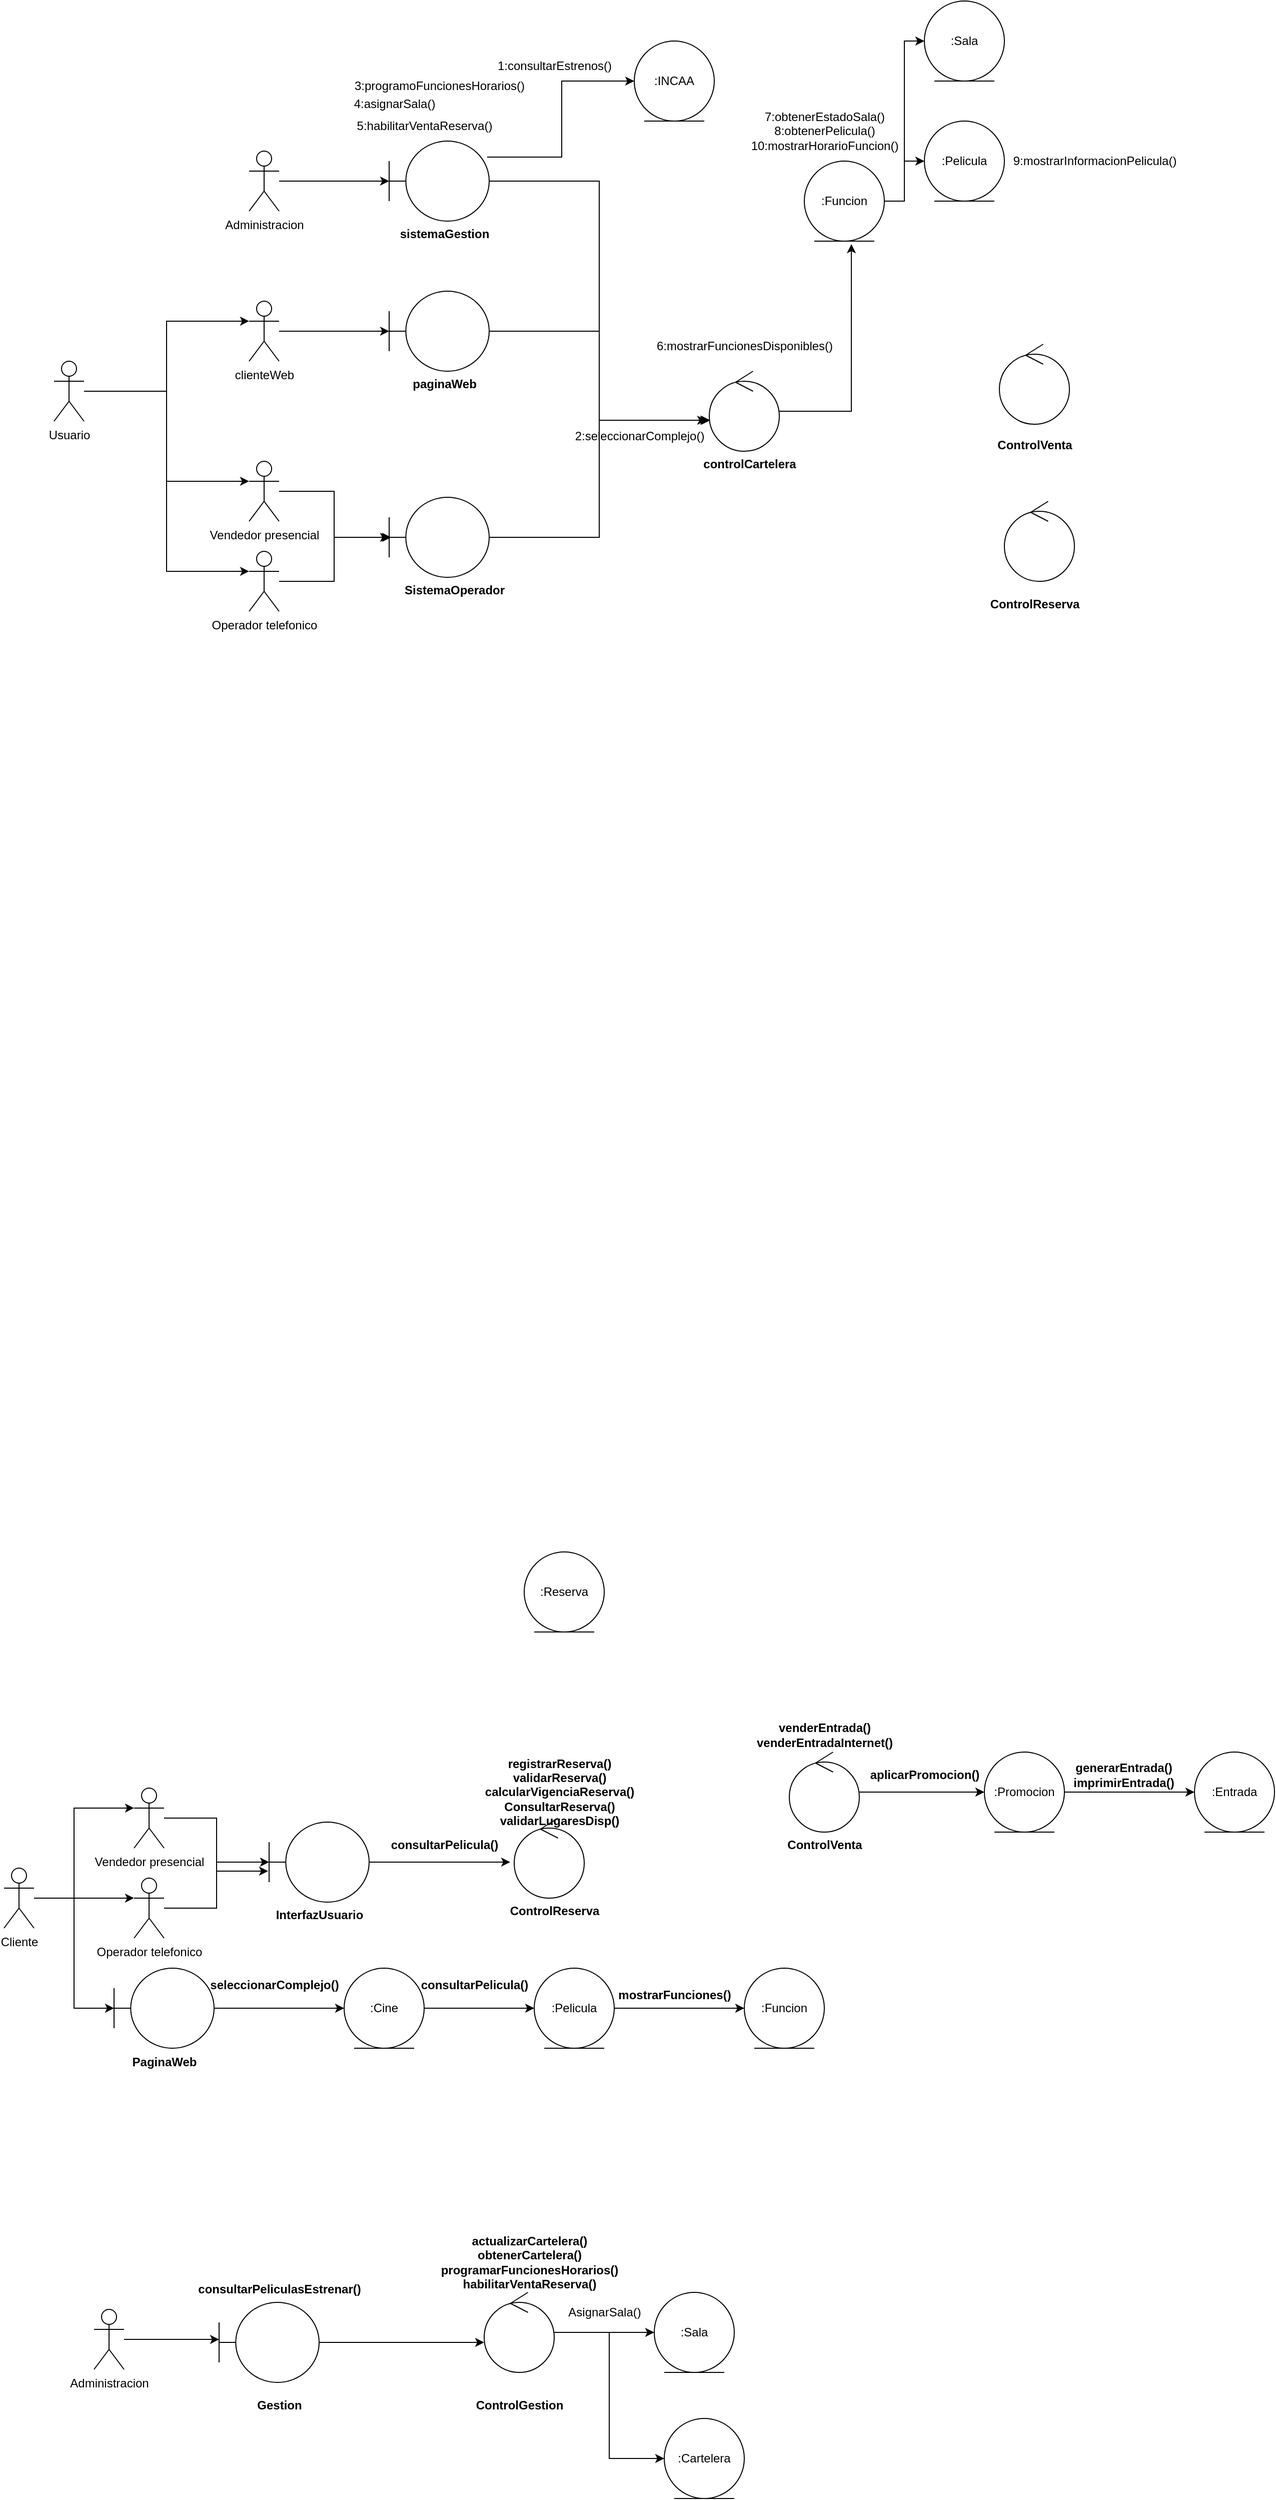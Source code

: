 <mxfile version="22.0.4" type="github">
  <diagram name="Page-1" id="e7e014a7-5840-1c2e-5031-d8a46d1fe8dd">
    <mxGraphModel dx="880" dy="2924" grid="1" gridSize="10" guides="1" tooltips="1" connect="1" arrows="1" fold="1" page="1" pageScale="1" pageWidth="1169" pageHeight="826" background="none" math="0" shadow="0">
      <root>
        <mxCell id="0" />
        <mxCell id="1" parent="0" />
        <mxCell id="S9-r39JpY22qSsOmBCxl-44" value="" style="shape=umlBoundary;whiteSpace=wrap;html=1;" parent="1" vertex="1">
          <mxGeometry x="275" y="150" width="100" height="80" as="geometry" />
        </mxCell>
        <mxCell id="S9-r39JpY22qSsOmBCxl-45" value="Cliente" style="shape=umlActor;verticalLabelPosition=bottom;verticalAlign=top;html=1;" parent="1" vertex="1">
          <mxGeometry x="10" y="196" width="30" height="60" as="geometry" />
        </mxCell>
        <mxCell id="S9-r39JpY22qSsOmBCxl-48" value="Operador telefonico" style="shape=umlActor;verticalLabelPosition=bottom;verticalAlign=top;html=1;" parent="1" vertex="1">
          <mxGeometry x="140" y="206" width="30" height="60" as="geometry" />
        </mxCell>
        <mxCell id="S9-r39JpY22qSsOmBCxl-119" style="edgeStyle=orthogonalEdgeStyle;rounded=0;orthogonalLoop=1;jettySize=auto;html=1;entryX=-0.01;entryY=0.613;entryDx=0;entryDy=0;entryPerimeter=0;" parent="1" source="S9-r39JpY22qSsOmBCxl-55" target="S9-r39JpY22qSsOmBCxl-44" edge="1">
          <mxGeometry relative="1" as="geometry" />
        </mxCell>
        <mxCell id="S9-r39JpY22qSsOmBCxl-55" value="Vendedor presencial" style="shape=umlActor;verticalLabelPosition=bottom;verticalAlign=top;html=1;" parent="1" vertex="1">
          <mxGeometry x="140" y="116" width="30" height="60" as="geometry" />
        </mxCell>
        <mxCell id="S9-r39JpY22qSsOmBCxl-68" value="" style="ellipse;shape=umlControl;whiteSpace=wrap;html=1;" parent="1" vertex="1">
          <mxGeometry x="520" y="146" width="70" height="80" as="geometry" />
        </mxCell>
        <mxCell id="S9-r39JpY22qSsOmBCxl-71" value="InterfazUsuario" style="text;align=center;fontStyle=1;verticalAlign=middle;spacingLeft=3;spacingRight=3;strokeColor=none;rotatable=0;points=[[0,0.5],[1,0.5]];portConstraint=eastwest;html=1;" parent="1" vertex="1">
          <mxGeometry x="285" y="230" width="80" height="26" as="geometry" />
        </mxCell>
        <mxCell id="S9-r39JpY22qSsOmBCxl-72" value="ControlReserva" style="text;align=center;fontStyle=1;verticalAlign=middle;spacingLeft=3;spacingRight=3;strokeColor=none;rotatable=0;points=[[0,0.5],[1,0.5]];portConstraint=eastwest;html=1;" parent="1" vertex="1">
          <mxGeometry x="520" y="226" width="80" height="26" as="geometry" />
        </mxCell>
        <mxCell id="S9-r39JpY22qSsOmBCxl-105" style="edgeStyle=orthogonalEdgeStyle;rounded=0;orthogonalLoop=1;jettySize=auto;html=1;entryX=0;entryY=0.5;entryDx=0;entryDy=0;" parent="1" source="S9-r39JpY22qSsOmBCxl-75" target="S9-r39JpY22qSsOmBCxl-81" edge="1">
          <mxGeometry relative="1" as="geometry" />
        </mxCell>
        <mxCell id="S9-r39JpY22qSsOmBCxl-75" value="" style="ellipse;shape=umlControl;whiteSpace=wrap;html=1;" parent="1" vertex="1">
          <mxGeometry x="795" y="80" width="70" height="80" as="geometry" />
        </mxCell>
        <mxCell id="S9-r39JpY22qSsOmBCxl-76" value="ControlVenta" style="text;align=center;fontStyle=1;verticalAlign=middle;spacingLeft=3;spacingRight=3;strokeColor=none;rotatable=0;points=[[0,0.5],[1,0.5]];portConstraint=eastwest;html=1;" parent="1" vertex="1">
          <mxGeometry x="790" y="160" width="80" height="26" as="geometry" />
        </mxCell>
        <mxCell id="nJZ4za5hY67Iaz240Wvi-11" style="edgeStyle=orthogonalEdgeStyle;rounded=0;orthogonalLoop=1;jettySize=auto;html=1;" edge="1" parent="1" source="S9-r39JpY22qSsOmBCxl-77" target="S9-r39JpY22qSsOmBCxl-80">
          <mxGeometry relative="1" as="geometry" />
        </mxCell>
        <mxCell id="S9-r39JpY22qSsOmBCxl-77" value=":Pelicula" style="ellipse;shape=umlEntity;whiteSpace=wrap;html=1;" parent="1" vertex="1">
          <mxGeometry x="540" y="296" width="80" height="80" as="geometry" />
        </mxCell>
        <mxCell id="S9-r39JpY22qSsOmBCxl-78" value=":Sala" style="ellipse;shape=umlEntity;whiteSpace=wrap;html=1;" parent="1" vertex="1">
          <mxGeometry x="660" y="620" width="80" height="80" as="geometry" />
        </mxCell>
        <mxCell id="S9-r39JpY22qSsOmBCxl-79" value=":Entrada" style="ellipse;shape=umlEntity;whiteSpace=wrap;html=1;" parent="1" vertex="1">
          <mxGeometry x="1200" y="80" width="80" height="80" as="geometry" />
        </mxCell>
        <mxCell id="S9-r39JpY22qSsOmBCxl-80" value=":Funcion" style="ellipse;shape=umlEntity;whiteSpace=wrap;html=1;" parent="1" vertex="1">
          <mxGeometry x="750" y="296" width="80" height="80" as="geometry" />
        </mxCell>
        <mxCell id="S9-r39JpY22qSsOmBCxl-104" style="edgeStyle=orthogonalEdgeStyle;rounded=0;orthogonalLoop=1;jettySize=auto;html=1;entryX=0;entryY=0.5;entryDx=0;entryDy=0;" parent="1" source="S9-r39JpY22qSsOmBCxl-81" target="S9-r39JpY22qSsOmBCxl-79" edge="1">
          <mxGeometry relative="1" as="geometry" />
        </mxCell>
        <mxCell id="S9-r39JpY22qSsOmBCxl-81" value=":Promocion" style="ellipse;shape=umlEntity;whiteSpace=wrap;html=1;" parent="1" vertex="1">
          <mxGeometry x="990" y="80" width="80" height="80" as="geometry" />
        </mxCell>
        <mxCell id="S9-r39JpY22qSsOmBCxl-82" value=":Reserva" style="ellipse;shape=umlEntity;whiteSpace=wrap;html=1;" parent="1" vertex="1">
          <mxGeometry x="530" y="-120" width="80" height="80" as="geometry" />
        </mxCell>
        <mxCell id="S9-r39JpY22qSsOmBCxl-108" style="edgeStyle=orthogonalEdgeStyle;rounded=0;orthogonalLoop=1;jettySize=auto;html=1;" parent="1" source="S9-r39JpY22qSsOmBCxl-83" target="S9-r39JpY22qSsOmBCxl-77" edge="1">
          <mxGeometry relative="1" as="geometry" />
        </mxCell>
        <mxCell id="S9-r39JpY22qSsOmBCxl-83" value=":Cine" style="ellipse;shape=umlEntity;whiteSpace=wrap;html=1;" parent="1" vertex="1">
          <mxGeometry x="350" y="296" width="80" height="80" as="geometry" />
        </mxCell>
        <mxCell id="S9-r39JpY22qSsOmBCxl-85" value="registrarReserva()&lt;br&gt;validarReserva()&lt;br&gt;calcularVigenciaReserva()&lt;br&gt;ConsultarReserva()&lt;br&gt;validarLugaresDisp()" style="text;align=center;fontStyle=1;verticalAlign=middle;spacingLeft=3;spacingRight=3;strokeColor=none;rotatable=0;points=[[0,0.5],[1,0.5]];portConstraint=eastwest;html=1;" parent="1" vertex="1">
          <mxGeometry x="480" y="107" width="170" height="26" as="geometry" />
        </mxCell>
        <mxCell id="S9-r39JpY22qSsOmBCxl-89" value="Administracion" style="shape=umlActor;verticalLabelPosition=bottom;verticalAlign=top;html=1;" parent="1" vertex="1">
          <mxGeometry x="100" y="637" width="30" height="60" as="geometry" />
        </mxCell>
        <mxCell id="S9-r39JpY22qSsOmBCxl-90" value="" style="shape=umlBoundary;whiteSpace=wrap;html=1;" parent="1" vertex="1">
          <mxGeometry x="225" y="630" width="100" height="80" as="geometry" />
        </mxCell>
        <mxCell id="nJZ4za5hY67Iaz240Wvi-15" style="edgeStyle=orthogonalEdgeStyle;rounded=0;orthogonalLoop=1;jettySize=auto;html=1;entryX=0;entryY=0.5;entryDx=0;entryDy=0;" edge="1" parent="1" source="S9-r39JpY22qSsOmBCxl-91" target="S9-r39JpY22qSsOmBCxl-78">
          <mxGeometry relative="1" as="geometry" />
        </mxCell>
        <mxCell id="nJZ4za5hY67Iaz240Wvi-19" style="edgeStyle=orthogonalEdgeStyle;rounded=0;orthogonalLoop=1;jettySize=auto;html=1;entryX=0;entryY=0.5;entryDx=0;entryDy=0;" edge="1" parent="1" source="S9-r39JpY22qSsOmBCxl-91" target="nJZ4za5hY67Iaz240Wvi-18">
          <mxGeometry relative="1" as="geometry" />
        </mxCell>
        <mxCell id="S9-r39JpY22qSsOmBCxl-91" value="" style="ellipse;shape=umlControl;whiteSpace=wrap;html=1;" parent="1" vertex="1">
          <mxGeometry x="490" y="620" width="70" height="80" as="geometry" />
        </mxCell>
        <mxCell id="S9-r39JpY22qSsOmBCxl-93" value="ControlGestion" style="text;align=center;fontStyle=1;verticalAlign=middle;spacingLeft=3;spacingRight=3;strokeColor=none;rotatable=0;points=[[0,0.5],[1,0.5]];portConstraint=eastwest;html=1;" parent="1" vertex="1">
          <mxGeometry x="475" y="720" width="100" height="26" as="geometry" />
        </mxCell>
        <mxCell id="S9-r39JpY22qSsOmBCxl-94" style="edgeStyle=orthogonalEdgeStyle;rounded=0;orthogonalLoop=1;jettySize=auto;html=1;entryX=0;entryY=0.625;entryDx=0;entryDy=0;entryPerimeter=0;" parent="1" source="S9-r39JpY22qSsOmBCxl-90" target="S9-r39JpY22qSsOmBCxl-91" edge="1">
          <mxGeometry relative="1" as="geometry" />
        </mxCell>
        <mxCell id="S9-r39JpY22qSsOmBCxl-99" value="Gestion" style="text;align=center;fontStyle=1;verticalAlign=middle;spacingLeft=3;spacingRight=3;strokeColor=none;rotatable=0;points=[[0,0.5],[1,0.5]];portConstraint=eastwest;html=1;" parent="1" vertex="1">
          <mxGeometry x="245" y="720" width="80" height="26" as="geometry" />
        </mxCell>
        <mxCell id="S9-r39JpY22qSsOmBCxl-101" value="venderEntrada()&lt;br&gt;venderEntradaInternet()&lt;br&gt;" style="text;align=center;fontStyle=1;verticalAlign=middle;spacingLeft=3;spacingRight=3;strokeColor=none;rotatable=0;points=[[0,0.5],[1,0.5]];portConstraint=eastwest;html=1;" parent="1" vertex="1">
          <mxGeometry x="787.5" y="50" width="85" height="26" as="geometry" />
        </mxCell>
        <mxCell id="S9-r39JpY22qSsOmBCxl-103" value="generarEntrada()&lt;br&gt;imprimirEntrada()" style="text;align=center;fontStyle=1;verticalAlign=middle;spacingLeft=3;spacingRight=3;strokeColor=none;rotatable=0;points=[[0,0.5],[1,0.5]];portConstraint=eastwest;html=1;" parent="1" vertex="1">
          <mxGeometry x="1089" y="90" width="80" height="26" as="geometry" />
        </mxCell>
        <mxCell id="S9-r39JpY22qSsOmBCxl-106" value="aplicarPromocion()" style="text;align=center;fontStyle=1;verticalAlign=middle;spacingLeft=3;spacingRight=3;strokeColor=none;rotatable=0;points=[[0,0.5],[1,0.5]];portConstraint=eastwest;html=1;" parent="1" vertex="1">
          <mxGeometry x="890" y="90" width="80" height="26" as="geometry" />
        </mxCell>
        <mxCell id="S9-r39JpY22qSsOmBCxl-109" value="consultarPelicula()" style="text;align=center;fontStyle=1;verticalAlign=middle;spacingLeft=3;spacingRight=3;strokeColor=none;rotatable=0;points=[[0,0.5],[1,0.5]];portConstraint=eastwest;html=1;" parent="1" vertex="1">
          <mxGeometry x="410" y="160" width="80" height="26" as="geometry" />
        </mxCell>
        <mxCell id="S9-r39JpY22qSsOmBCxl-116" style="edgeStyle=orthogonalEdgeStyle;rounded=0;orthogonalLoop=1;jettySize=auto;html=1;entryX=0;entryY=0.333;entryDx=0;entryDy=0;entryPerimeter=0;" parent="1" source="S9-r39JpY22qSsOmBCxl-45" target="S9-r39JpY22qSsOmBCxl-55" edge="1">
          <mxGeometry relative="1" as="geometry">
            <Array as="points">
              <mxPoint x="80" y="226" />
              <mxPoint x="80" y="136" />
            </Array>
          </mxGeometry>
        </mxCell>
        <mxCell id="S9-r39JpY22qSsOmBCxl-120" style="edgeStyle=orthogonalEdgeStyle;rounded=0;orthogonalLoop=1;jettySize=auto;html=1;entryX=0;entryY=0.5;entryDx=0;entryDy=0;entryPerimeter=0;" parent="1" source="S9-r39JpY22qSsOmBCxl-48" target="S9-r39JpY22qSsOmBCxl-44" edge="1">
          <mxGeometry relative="1" as="geometry" />
        </mxCell>
        <mxCell id="S9-r39JpY22qSsOmBCxl-121" style="edgeStyle=orthogonalEdgeStyle;rounded=0;orthogonalLoop=1;jettySize=auto;html=1;entryX=-0.057;entryY=0.55;entryDx=0;entryDy=0;entryPerimeter=0;" parent="1" source="S9-r39JpY22qSsOmBCxl-44" target="S9-r39JpY22qSsOmBCxl-68" edge="1">
          <mxGeometry relative="1" as="geometry" />
        </mxCell>
        <mxCell id="S9-r39JpY22qSsOmBCxl-122" value="mostrarFunciones()" style="text;align=center;fontStyle=1;verticalAlign=middle;spacingLeft=3;spacingRight=3;strokeColor=none;rotatable=0;points=[[0,0.5],[1,0.5]];portConstraint=eastwest;html=1;" parent="1" vertex="1">
          <mxGeometry x="640" y="310" width="80" height="26" as="geometry" />
        </mxCell>
        <mxCell id="nJZ4za5hY67Iaz240Wvi-2" style="edgeStyle=orthogonalEdgeStyle;rounded=0;orthogonalLoop=1;jettySize=auto;html=1;entryX=0;entryY=0.333;entryDx=0;entryDy=0;entryPerimeter=0;" edge="1" parent="1" source="S9-r39JpY22qSsOmBCxl-45" target="S9-r39JpY22qSsOmBCxl-48">
          <mxGeometry relative="1" as="geometry" />
        </mxCell>
        <mxCell id="nJZ4za5hY67Iaz240Wvi-6" style="edgeStyle=orthogonalEdgeStyle;rounded=0;orthogonalLoop=1;jettySize=auto;html=1;" edge="1" parent="1" source="nJZ4za5hY67Iaz240Wvi-3" target="S9-r39JpY22qSsOmBCxl-83">
          <mxGeometry relative="1" as="geometry" />
        </mxCell>
        <mxCell id="nJZ4za5hY67Iaz240Wvi-3" value="" style="shape=umlBoundary;whiteSpace=wrap;html=1;" vertex="1" parent="1">
          <mxGeometry x="120" y="296" width="100" height="80" as="geometry" />
        </mxCell>
        <mxCell id="nJZ4za5hY67Iaz240Wvi-4" value="PaginaWeb" style="text;align=center;fontStyle=1;verticalAlign=middle;spacingLeft=3;spacingRight=3;strokeColor=none;rotatable=0;points=[[0,0.5],[1,0.5]];portConstraint=eastwest;html=1;" vertex="1" parent="1">
          <mxGeometry x="130" y="377" width="80" height="26" as="geometry" />
        </mxCell>
        <mxCell id="nJZ4za5hY67Iaz240Wvi-5" style="edgeStyle=orthogonalEdgeStyle;rounded=0;orthogonalLoop=1;jettySize=auto;html=1;entryX=0;entryY=0.5;entryDx=0;entryDy=0;entryPerimeter=0;" edge="1" parent="1" source="S9-r39JpY22qSsOmBCxl-45" target="nJZ4za5hY67Iaz240Wvi-3">
          <mxGeometry relative="1" as="geometry" />
        </mxCell>
        <mxCell id="nJZ4za5hY67Iaz240Wvi-9" value="seleccionarComplejo()" style="text;align=center;fontStyle=1;verticalAlign=middle;spacingLeft=3;spacingRight=3;strokeColor=none;rotatable=0;points=[[0,0.5],[1,0.5]];portConstraint=eastwest;html=1;" vertex="1" parent="1">
          <mxGeometry x="240" y="300" width="80" height="26" as="geometry" />
        </mxCell>
        <mxCell id="nJZ4za5hY67Iaz240Wvi-10" value="consultarPelicula()" style="text;align=center;fontStyle=1;verticalAlign=middle;spacingLeft=3;spacingRight=3;strokeColor=none;rotatable=0;points=[[0,0.5],[1,0.5]];portConstraint=eastwest;html=1;" vertex="1" parent="1">
          <mxGeometry x="440" y="300" width="80" height="26" as="geometry" />
        </mxCell>
        <mxCell id="nJZ4za5hY67Iaz240Wvi-12" value="consultarPeliculasEstrenar()" style="text;align=center;fontStyle=1;verticalAlign=middle;spacingLeft=3;spacingRight=3;strokeColor=none;rotatable=0;points=[[0,0.5],[1,0.5]];portConstraint=eastwest;html=1;" vertex="1" parent="1">
          <mxGeometry x="245" y="604" width="80" height="26" as="geometry" />
        </mxCell>
        <mxCell id="nJZ4za5hY67Iaz240Wvi-14" value="actualizarCartelera()&lt;br&gt;obtenerCartelera()&lt;br&gt;programarFuncionesHorarios()&lt;br&gt;habilitarVentaReserva()" style="text;align=center;fontStyle=1;verticalAlign=middle;spacingLeft=3;spacingRight=3;strokeColor=none;rotatable=0;points=[[0,0.5],[1,0.5]];portConstraint=eastwest;html=1;" vertex="1" parent="1">
          <mxGeometry x="495" y="577" width="80" height="26" as="geometry" />
        </mxCell>
        <mxCell id="nJZ4za5hY67Iaz240Wvi-16" value="AsignarSala()" style="text;html=1;align=center;verticalAlign=middle;resizable=0;points=[];autosize=1;strokeColor=none;fillColor=none;" vertex="1" parent="1">
          <mxGeometry x="560" y="625" width="100" height="30" as="geometry" />
        </mxCell>
        <mxCell id="nJZ4za5hY67Iaz240Wvi-17" style="edgeStyle=orthogonalEdgeStyle;rounded=0;orthogonalLoop=1;jettySize=auto;html=1;entryX=0;entryY=0.463;entryDx=0;entryDy=0;entryPerimeter=0;" edge="1" parent="1" source="S9-r39JpY22qSsOmBCxl-89" target="S9-r39JpY22qSsOmBCxl-90">
          <mxGeometry relative="1" as="geometry" />
        </mxCell>
        <mxCell id="nJZ4za5hY67Iaz240Wvi-18" value=":Cartelera" style="ellipse;shape=umlEntity;whiteSpace=wrap;html=1;" vertex="1" parent="1">
          <mxGeometry x="670" y="746" width="80" height="80" as="geometry" />
        </mxCell>
        <mxCell id="nJZ4za5hY67Iaz240Wvi-25" value="Usuario" style="shape=umlActor;verticalLabelPosition=bottom;verticalAlign=top;html=1;" vertex="1" parent="1">
          <mxGeometry x="60" y="-1310" width="30" height="60" as="geometry" />
        </mxCell>
        <mxCell id="nJZ4za5hY67Iaz240Wvi-26" value="Operador telefonico" style="shape=umlActor;verticalLabelPosition=bottom;verticalAlign=top;html=1;" vertex="1" parent="1">
          <mxGeometry x="255" y="-1120" width="30" height="60" as="geometry" />
        </mxCell>
        <mxCell id="nJZ4za5hY67Iaz240Wvi-39" style="edgeStyle=orthogonalEdgeStyle;rounded=0;orthogonalLoop=1;jettySize=auto;html=1;" edge="1" parent="1" source="nJZ4za5hY67Iaz240Wvi-27" target="nJZ4za5hY67Iaz240Wvi-34">
          <mxGeometry relative="1" as="geometry" />
        </mxCell>
        <mxCell id="nJZ4za5hY67Iaz240Wvi-27" value="Vendedor presencial" style="shape=umlActor;verticalLabelPosition=bottom;verticalAlign=top;html=1;" vertex="1" parent="1">
          <mxGeometry x="255" y="-1210" width="30" height="60" as="geometry" />
        </mxCell>
        <mxCell id="nJZ4za5hY67Iaz240Wvi-48" style="edgeStyle=orthogonalEdgeStyle;rounded=0;orthogonalLoop=1;jettySize=auto;html=1;" edge="1" parent="1" source="nJZ4za5hY67Iaz240Wvi-28" target="nJZ4za5hY67Iaz240Wvi-40">
          <mxGeometry relative="1" as="geometry" />
        </mxCell>
        <mxCell id="nJZ4za5hY67Iaz240Wvi-28" value="Administracion" style="shape=umlActor;verticalLabelPosition=bottom;verticalAlign=top;html=1;" vertex="1" parent="1">
          <mxGeometry x="255" y="-1520" width="30" height="60" as="geometry" />
        </mxCell>
        <mxCell id="nJZ4za5hY67Iaz240Wvi-51" style="edgeStyle=orthogonalEdgeStyle;rounded=0;orthogonalLoop=1;jettySize=auto;html=1;" edge="1" parent="1" source="nJZ4za5hY67Iaz240Wvi-31" target="nJZ4za5hY67Iaz240Wvi-42">
          <mxGeometry relative="1" as="geometry" />
        </mxCell>
        <mxCell id="nJZ4za5hY67Iaz240Wvi-31" value="clienteWeb&lt;br&gt;" style="shape=umlActor;verticalLabelPosition=bottom;verticalAlign=top;html=1;" vertex="1" parent="1">
          <mxGeometry x="255" y="-1370" width="30" height="60" as="geometry" />
        </mxCell>
        <mxCell id="nJZ4za5hY67Iaz240Wvi-34" value="" style="shape=umlBoundary;whiteSpace=wrap;html=1;" vertex="1" parent="1">
          <mxGeometry x="395" y="-1174" width="100" height="80" as="geometry" />
        </mxCell>
        <mxCell id="nJZ4za5hY67Iaz240Wvi-35" value="SistemaOperador" style="text;align=center;fontStyle=1;verticalAlign=middle;spacingLeft=3;spacingRight=3;strokeColor=none;rotatable=0;points=[[0,0.5],[1,0.5]];portConstraint=eastwest;html=1;" vertex="1" parent="1">
          <mxGeometry x="420" y="-1094" width="80" height="26" as="geometry" />
        </mxCell>
        <mxCell id="nJZ4za5hY67Iaz240Wvi-36" style="edgeStyle=orthogonalEdgeStyle;rounded=0;orthogonalLoop=1;jettySize=auto;html=1;entryX=0.02;entryY=0.5;entryDx=0;entryDy=0;entryPerimeter=0;" edge="1" parent="1" source="nJZ4za5hY67Iaz240Wvi-26" target="nJZ4za5hY67Iaz240Wvi-34">
          <mxGeometry relative="1" as="geometry" />
        </mxCell>
        <mxCell id="nJZ4za5hY67Iaz240Wvi-68" style="edgeStyle=orthogonalEdgeStyle;rounded=0;orthogonalLoop=1;jettySize=auto;html=1;entryX=0;entryY=0.5;entryDx=0;entryDy=0;exitX=0.98;exitY=0.2;exitDx=0;exitDy=0;exitPerimeter=0;" edge="1" parent="1" source="nJZ4za5hY67Iaz240Wvi-40" target="nJZ4za5hY67Iaz240Wvi-67">
          <mxGeometry relative="1" as="geometry" />
        </mxCell>
        <mxCell id="nJZ4za5hY67Iaz240Wvi-40" value="" style="shape=umlBoundary;whiteSpace=wrap;html=1;" vertex="1" parent="1">
          <mxGeometry x="395" y="-1530" width="100" height="80" as="geometry" />
        </mxCell>
        <mxCell id="nJZ4za5hY67Iaz240Wvi-41" value="sistemaGestion" style="text;align=center;fontStyle=1;verticalAlign=middle;spacingLeft=3;spacingRight=3;strokeColor=none;rotatable=0;points=[[0,0.5],[1,0.5]];portConstraint=eastwest;html=1;" vertex="1" parent="1">
          <mxGeometry x="410" y="-1450" width="80" height="26" as="geometry" />
        </mxCell>
        <mxCell id="nJZ4za5hY67Iaz240Wvi-42" value="" style="shape=umlBoundary;whiteSpace=wrap;html=1;" vertex="1" parent="1">
          <mxGeometry x="395" y="-1380" width="100" height="80" as="geometry" />
        </mxCell>
        <mxCell id="nJZ4za5hY67Iaz240Wvi-43" value="paginaWeb" style="text;align=center;fontStyle=1;verticalAlign=middle;spacingLeft=3;spacingRight=3;strokeColor=none;rotatable=0;points=[[0,0.5],[1,0.5]];portConstraint=eastwest;html=1;" vertex="1" parent="1">
          <mxGeometry x="410" y="-1300" width="80" height="26" as="geometry" />
        </mxCell>
        <mxCell id="nJZ4za5hY67Iaz240Wvi-45" style="edgeStyle=orthogonalEdgeStyle;rounded=0;orthogonalLoop=1;jettySize=auto;html=1;entryX=0;entryY=0.333;entryDx=0;entryDy=0;entryPerimeter=0;" edge="1" parent="1" source="nJZ4za5hY67Iaz240Wvi-25" target="nJZ4za5hY67Iaz240Wvi-31">
          <mxGeometry relative="1" as="geometry" />
        </mxCell>
        <mxCell id="nJZ4za5hY67Iaz240Wvi-46" style="edgeStyle=orthogonalEdgeStyle;rounded=0;orthogonalLoop=1;jettySize=auto;html=1;entryX=0;entryY=0.333;entryDx=0;entryDy=0;entryPerimeter=0;" edge="1" parent="1" source="nJZ4za5hY67Iaz240Wvi-25" target="nJZ4za5hY67Iaz240Wvi-27">
          <mxGeometry relative="1" as="geometry" />
        </mxCell>
        <mxCell id="nJZ4za5hY67Iaz240Wvi-47" style="edgeStyle=orthogonalEdgeStyle;rounded=0;orthogonalLoop=1;jettySize=auto;html=1;entryX=0;entryY=0.333;entryDx=0;entryDy=0;entryPerimeter=0;" edge="1" parent="1" source="nJZ4za5hY67Iaz240Wvi-25" target="nJZ4za5hY67Iaz240Wvi-26">
          <mxGeometry relative="1" as="geometry" />
        </mxCell>
        <mxCell id="nJZ4za5hY67Iaz240Wvi-53" value="" style="ellipse;shape=umlControl;whiteSpace=wrap;html=1;" vertex="1" parent="1">
          <mxGeometry x="715" y="-1300" width="70" height="80" as="geometry" />
        </mxCell>
        <mxCell id="nJZ4za5hY67Iaz240Wvi-54" value="controlCartelera" style="text;align=center;fontStyle=1;verticalAlign=middle;spacingLeft=3;spacingRight=3;strokeColor=none;rotatable=0;points=[[0,0.5],[1,0.5]];portConstraint=eastwest;html=1;" vertex="1" parent="1">
          <mxGeometry x="715" y="-1220" width="80" height="26" as="geometry" />
        </mxCell>
        <mxCell id="nJZ4za5hY67Iaz240Wvi-55" value="2:seleccionarComplejo()" style="text;html=1;align=center;verticalAlign=middle;resizable=0;points=[];autosize=1;strokeColor=none;fillColor=none;" vertex="1" parent="1">
          <mxGeometry x="570" y="-1250" width="150" height="30" as="geometry" />
        </mxCell>
        <mxCell id="nJZ4za5hY67Iaz240Wvi-62" style="edgeStyle=orthogonalEdgeStyle;rounded=0;orthogonalLoop=1;jettySize=auto;html=1;entryX=-0.043;entryY=0.613;entryDx=0;entryDy=0;entryPerimeter=0;" edge="1" parent="1" source="nJZ4za5hY67Iaz240Wvi-42" target="nJZ4za5hY67Iaz240Wvi-53">
          <mxGeometry relative="1" as="geometry" />
        </mxCell>
        <mxCell id="nJZ4za5hY67Iaz240Wvi-65" value="6:mostrarFuncionesDisponibles()" style="text;html=1;align=center;verticalAlign=middle;resizable=0;points=[];autosize=1;strokeColor=none;fillColor=none;" vertex="1" parent="1">
          <mxGeometry x="650" y="-1340" width="200" height="30" as="geometry" />
        </mxCell>
        <mxCell id="nJZ4za5hY67Iaz240Wvi-66" value="1:consultarEstrenos()" style="text;html=1;align=center;verticalAlign=middle;resizable=0;points=[];autosize=1;strokeColor=none;fillColor=none;" vertex="1" parent="1">
          <mxGeometry x="490" y="-1620" width="140" height="30" as="geometry" />
        </mxCell>
        <mxCell id="nJZ4za5hY67Iaz240Wvi-67" value=":INCAA" style="ellipse;shape=umlEntity;whiteSpace=wrap;html=1;" vertex="1" parent="1">
          <mxGeometry x="640" y="-1630" width="80" height="80" as="geometry" />
        </mxCell>
        <mxCell id="nJZ4za5hY67Iaz240Wvi-69" style="edgeStyle=orthogonalEdgeStyle;rounded=0;orthogonalLoop=1;jettySize=auto;html=1;entryX=0.014;entryY=0.613;entryDx=0;entryDy=0;entryPerimeter=0;" edge="1" parent="1" source="nJZ4za5hY67Iaz240Wvi-34" target="nJZ4za5hY67Iaz240Wvi-53">
          <mxGeometry relative="1" as="geometry" />
        </mxCell>
        <mxCell id="nJZ4za5hY67Iaz240Wvi-70" style="edgeStyle=orthogonalEdgeStyle;rounded=0;orthogonalLoop=1;jettySize=auto;html=1;entryX=0;entryY=0.613;entryDx=0;entryDy=0;entryPerimeter=0;" edge="1" parent="1" source="nJZ4za5hY67Iaz240Wvi-40" target="nJZ4za5hY67Iaz240Wvi-53">
          <mxGeometry relative="1" as="geometry" />
        </mxCell>
        <mxCell id="nJZ4za5hY67Iaz240Wvi-72" value="3:programoFuncionesHorarios()" style="text;html=1;align=center;verticalAlign=middle;resizable=0;points=[];autosize=1;strokeColor=none;fillColor=none;" vertex="1" parent="1">
          <mxGeometry x="350" y="-1600" width="190" height="30" as="geometry" />
        </mxCell>
        <mxCell id="nJZ4za5hY67Iaz240Wvi-73" value="4:asignarSala()" style="text;html=1;align=center;verticalAlign=middle;resizable=0;points=[];autosize=1;strokeColor=none;fillColor=none;" vertex="1" parent="1">
          <mxGeometry x="350" y="-1582" width="100" height="30" as="geometry" />
        </mxCell>
        <mxCell id="nJZ4za5hY67Iaz240Wvi-74" value="5:habilitarVentaReserva()" style="text;html=1;align=center;verticalAlign=middle;resizable=0;points=[];autosize=1;strokeColor=none;fillColor=none;" vertex="1" parent="1">
          <mxGeometry x="350" y="-1560" width="160" height="30" as="geometry" />
        </mxCell>
        <mxCell id="nJZ4za5hY67Iaz240Wvi-80" style="edgeStyle=orthogonalEdgeStyle;rounded=0;orthogonalLoop=1;jettySize=auto;html=1;" edge="1" parent="1" source="nJZ4za5hY67Iaz240Wvi-75" target="nJZ4za5hY67Iaz240Wvi-77">
          <mxGeometry relative="1" as="geometry" />
        </mxCell>
        <mxCell id="nJZ4za5hY67Iaz240Wvi-82" style="edgeStyle=orthogonalEdgeStyle;rounded=0;orthogonalLoop=1;jettySize=auto;html=1;entryX=0;entryY=0.5;entryDx=0;entryDy=0;" edge="1" parent="1" source="nJZ4za5hY67Iaz240Wvi-75" target="nJZ4za5hY67Iaz240Wvi-76">
          <mxGeometry relative="1" as="geometry" />
        </mxCell>
        <mxCell id="nJZ4za5hY67Iaz240Wvi-75" value=":Funcion" style="ellipse;shape=umlEntity;whiteSpace=wrap;html=1;" vertex="1" parent="1">
          <mxGeometry x="810" y="-1510" width="80" height="80" as="geometry" />
        </mxCell>
        <mxCell id="nJZ4za5hY67Iaz240Wvi-76" value=":Sala" style="ellipse;shape=umlEntity;whiteSpace=wrap;html=1;" vertex="1" parent="1">
          <mxGeometry x="930" y="-1670" width="80" height="80" as="geometry" />
        </mxCell>
        <mxCell id="nJZ4za5hY67Iaz240Wvi-77" value=":Pelicula" style="ellipse;shape=umlEntity;whiteSpace=wrap;html=1;" vertex="1" parent="1">
          <mxGeometry x="930" y="-1550" width="80" height="80" as="geometry" />
        </mxCell>
        <mxCell id="nJZ4za5hY67Iaz240Wvi-84" style="edgeStyle=orthogonalEdgeStyle;rounded=0;orthogonalLoop=1;jettySize=auto;html=1;entryX=0.588;entryY=1.038;entryDx=0;entryDy=0;entryPerimeter=0;" edge="1" parent="1" source="nJZ4za5hY67Iaz240Wvi-53" target="nJZ4za5hY67Iaz240Wvi-75">
          <mxGeometry relative="1" as="geometry" />
        </mxCell>
        <mxCell id="nJZ4za5hY67Iaz240Wvi-85" value="7:obtenerEstadoSala()&lt;br&gt;8:obtenerPelicula()&lt;br&gt;10:mostrarHorarioFuncion()" style="text;html=1;align=center;verticalAlign=middle;resizable=0;points=[];autosize=1;strokeColor=none;fillColor=none;" vertex="1" parent="1">
          <mxGeometry x="745" y="-1570" width="170" height="60" as="geometry" />
        </mxCell>
        <mxCell id="nJZ4za5hY67Iaz240Wvi-86" value="9:mostrarInformacionPelicula()" style="text;html=1;align=center;verticalAlign=middle;resizable=0;points=[];autosize=1;strokeColor=none;fillColor=none;" vertex="1" parent="1">
          <mxGeometry x="1005" y="-1525" width="190" height="30" as="geometry" />
        </mxCell>
        <mxCell id="nJZ4za5hY67Iaz240Wvi-87" value="" style="ellipse;shape=umlControl;whiteSpace=wrap;html=1;" vertex="1" parent="1">
          <mxGeometry x="1005" y="-1327" width="70" height="80" as="geometry" />
        </mxCell>
        <mxCell id="nJZ4za5hY67Iaz240Wvi-88" value="" style="ellipse;shape=umlControl;whiteSpace=wrap;html=1;" vertex="1" parent="1">
          <mxGeometry x="1010" y="-1170" width="70" height="80" as="geometry" />
        </mxCell>
        <mxCell id="nJZ4za5hY67Iaz240Wvi-89" value="ControlVenta" style="text;align=center;fontStyle=1;verticalAlign=middle;spacingLeft=3;spacingRight=3;strokeColor=none;rotatable=0;points=[[0,0.5],[1,0.5]];portConstraint=eastwest;html=1;" vertex="1" parent="1">
          <mxGeometry x="1000" y="-1239" width="80" height="26" as="geometry" />
        </mxCell>
        <mxCell id="nJZ4za5hY67Iaz240Wvi-90" value="ControlReserva" style="text;align=center;fontStyle=1;verticalAlign=middle;spacingLeft=3;spacingRight=3;strokeColor=none;rotatable=0;points=[[0,0.5],[1,0.5]];portConstraint=eastwest;html=1;" vertex="1" parent="1">
          <mxGeometry x="1000" y="-1080" width="80" height="26" as="geometry" />
        </mxCell>
      </root>
    </mxGraphModel>
  </diagram>
</mxfile>
